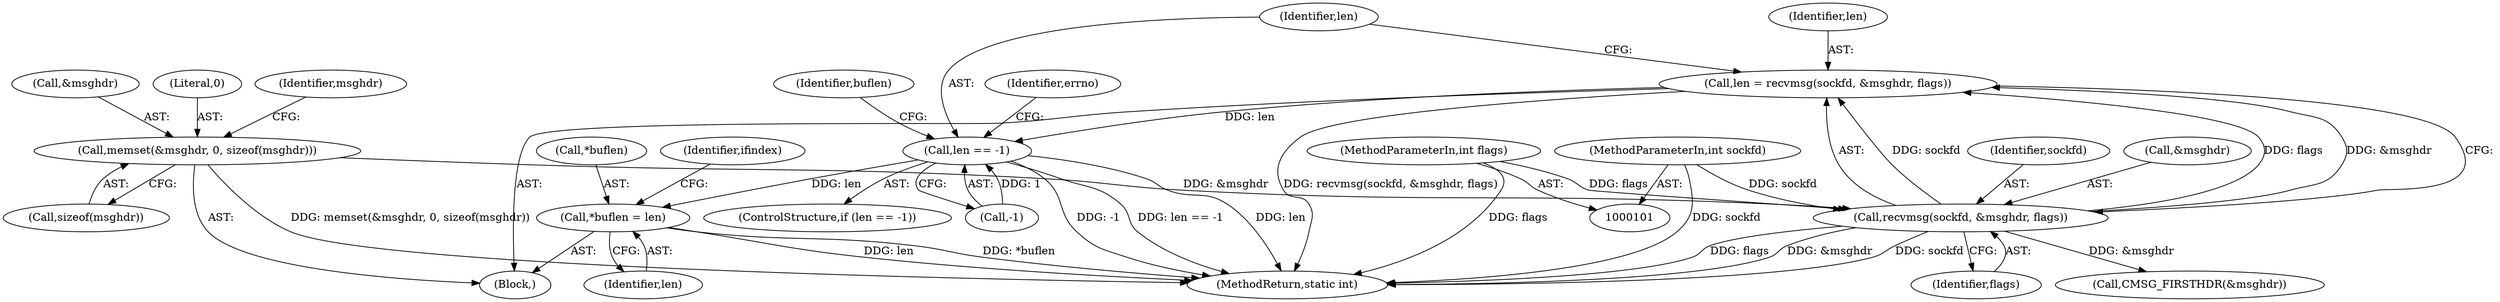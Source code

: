 digraph "0_libndp_a4892df306e0532487f1634ba6d4c6d4bb381c7f@API" {
"1000167" [label="(Call,len = recvmsg(sockfd, &msghdr, flags))"];
"1000169" [label="(Call,recvmsg(sockfd, &msghdr, flags))"];
"1000102" [label="(MethodParameterIn,int sockfd)"];
"1000127" [label="(Call,memset(&msghdr, 0, sizeof(msghdr)))"];
"1000105" [label="(MethodParameterIn,int flags)"];
"1000175" [label="(Call,len == -1)"];
"1000182" [label="(Call,*buflen = len)"];
"1000177" [label="(Call,-1)"];
"1000273" [label="(MethodReturn,static int)"];
"1000176" [label="(Identifier,len)"];
"1000183" [label="(Call,*buflen)"];
"1000169" [label="(Call,recvmsg(sockfd, &msghdr, flags))"];
"1000195" [label="(Call,CMSG_FIRSTHDR(&msghdr))"];
"1000174" [label="(ControlStructure,if (len == -1))"];
"1000170" [label="(Identifier,sockfd)"];
"1000173" [label="(Identifier,flags)"];
"1000128" [label="(Call,&msghdr)"];
"1000109" [label="(Block,)"];
"1000181" [label="(Identifier,errno)"];
"1000171" [label="(Call,&msghdr)"];
"1000131" [label="(Call,sizeof(msghdr))"];
"1000167" [label="(Call,len = recvmsg(sockfd, &msghdr, flags))"];
"1000185" [label="(Identifier,len)"];
"1000188" [label="(Identifier,ifindex)"];
"1000102" [label="(MethodParameterIn,int sockfd)"];
"1000105" [label="(MethodParameterIn,int flags)"];
"1000130" [label="(Literal,0)"];
"1000135" [label="(Identifier,msghdr)"];
"1000184" [label="(Identifier,buflen)"];
"1000127" [label="(Call,memset(&msghdr, 0, sizeof(msghdr)))"];
"1000175" [label="(Call,len == -1)"];
"1000168" [label="(Identifier,len)"];
"1000182" [label="(Call,*buflen = len)"];
"1000167" -> "1000109"  [label="AST: "];
"1000167" -> "1000169"  [label="CFG: "];
"1000168" -> "1000167"  [label="AST: "];
"1000169" -> "1000167"  [label="AST: "];
"1000176" -> "1000167"  [label="CFG: "];
"1000167" -> "1000273"  [label="DDG: recvmsg(sockfd, &msghdr, flags)"];
"1000169" -> "1000167"  [label="DDG: sockfd"];
"1000169" -> "1000167"  [label="DDG: &msghdr"];
"1000169" -> "1000167"  [label="DDG: flags"];
"1000167" -> "1000175"  [label="DDG: len"];
"1000169" -> "1000173"  [label="CFG: "];
"1000170" -> "1000169"  [label="AST: "];
"1000171" -> "1000169"  [label="AST: "];
"1000173" -> "1000169"  [label="AST: "];
"1000169" -> "1000273"  [label="DDG: flags"];
"1000169" -> "1000273"  [label="DDG: &msghdr"];
"1000169" -> "1000273"  [label="DDG: sockfd"];
"1000102" -> "1000169"  [label="DDG: sockfd"];
"1000127" -> "1000169"  [label="DDG: &msghdr"];
"1000105" -> "1000169"  [label="DDG: flags"];
"1000169" -> "1000195"  [label="DDG: &msghdr"];
"1000102" -> "1000101"  [label="AST: "];
"1000102" -> "1000273"  [label="DDG: sockfd"];
"1000127" -> "1000109"  [label="AST: "];
"1000127" -> "1000131"  [label="CFG: "];
"1000128" -> "1000127"  [label="AST: "];
"1000130" -> "1000127"  [label="AST: "];
"1000131" -> "1000127"  [label="AST: "];
"1000135" -> "1000127"  [label="CFG: "];
"1000127" -> "1000273"  [label="DDG: memset(&msghdr, 0, sizeof(msghdr))"];
"1000105" -> "1000101"  [label="AST: "];
"1000105" -> "1000273"  [label="DDG: flags"];
"1000175" -> "1000174"  [label="AST: "];
"1000175" -> "1000177"  [label="CFG: "];
"1000176" -> "1000175"  [label="AST: "];
"1000177" -> "1000175"  [label="AST: "];
"1000181" -> "1000175"  [label="CFG: "];
"1000184" -> "1000175"  [label="CFG: "];
"1000175" -> "1000273"  [label="DDG: len"];
"1000175" -> "1000273"  [label="DDG: -1"];
"1000175" -> "1000273"  [label="DDG: len == -1"];
"1000177" -> "1000175"  [label="DDG: 1"];
"1000175" -> "1000182"  [label="DDG: len"];
"1000182" -> "1000109"  [label="AST: "];
"1000182" -> "1000185"  [label="CFG: "];
"1000183" -> "1000182"  [label="AST: "];
"1000185" -> "1000182"  [label="AST: "];
"1000188" -> "1000182"  [label="CFG: "];
"1000182" -> "1000273"  [label="DDG: len"];
"1000182" -> "1000273"  [label="DDG: *buflen"];
}
